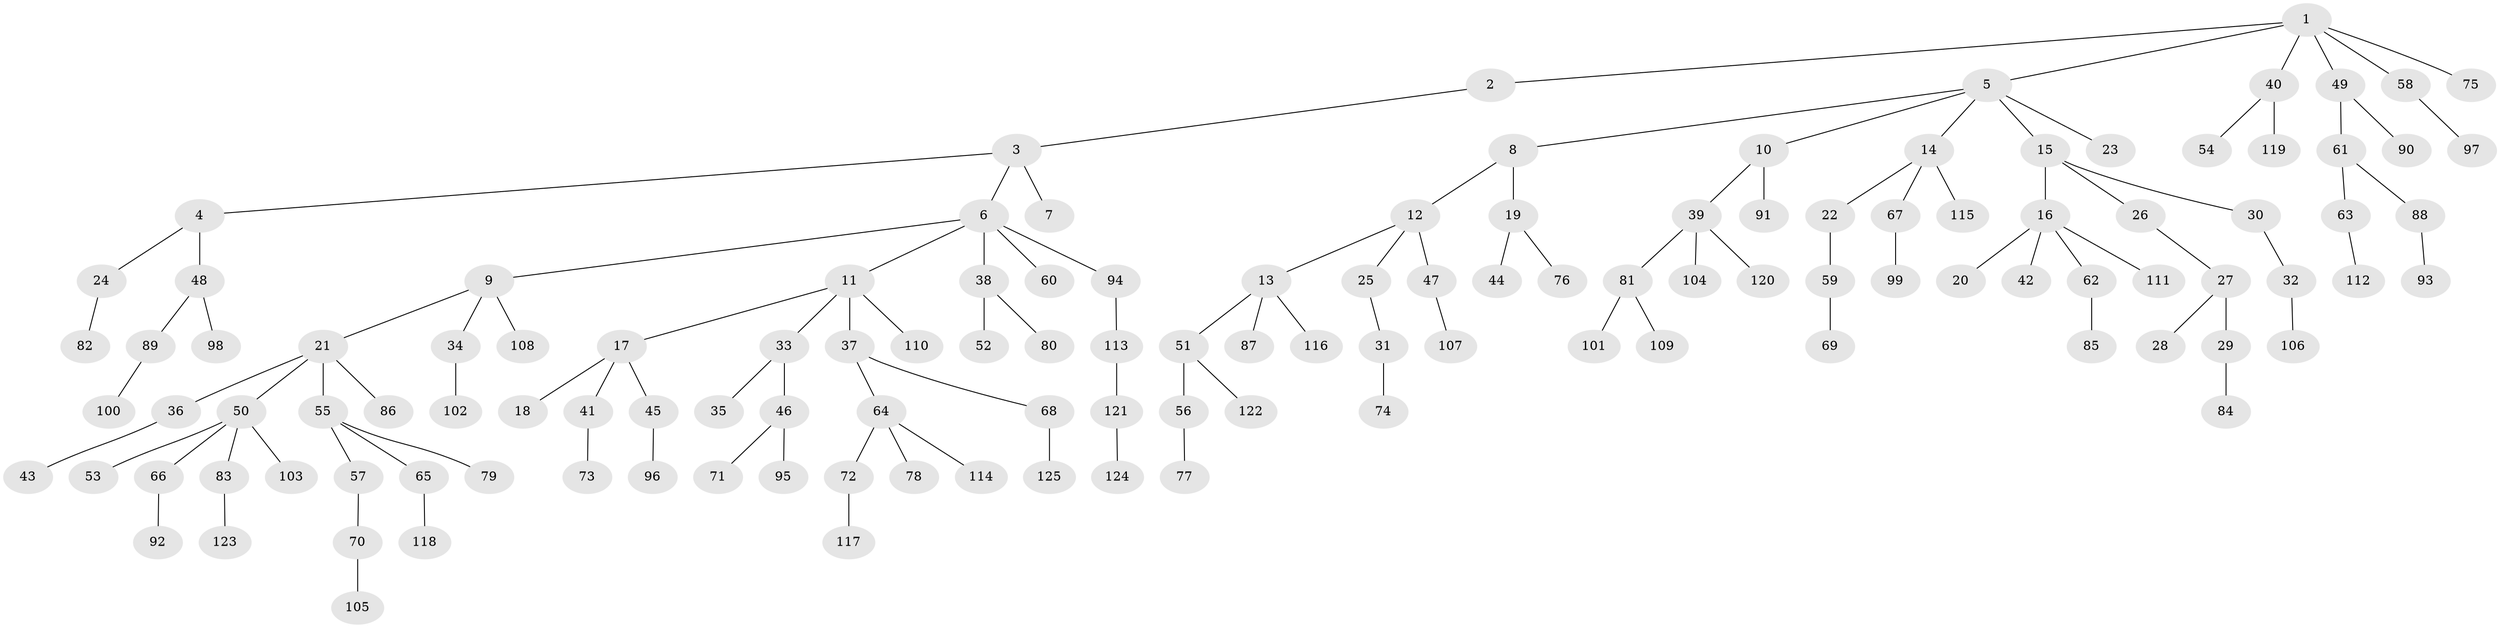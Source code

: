 // Generated by graph-tools (version 1.1) at 2025/11/02/27/25 16:11:26]
// undirected, 125 vertices, 124 edges
graph export_dot {
graph [start="1"]
  node [color=gray90,style=filled];
  1;
  2;
  3;
  4;
  5;
  6;
  7;
  8;
  9;
  10;
  11;
  12;
  13;
  14;
  15;
  16;
  17;
  18;
  19;
  20;
  21;
  22;
  23;
  24;
  25;
  26;
  27;
  28;
  29;
  30;
  31;
  32;
  33;
  34;
  35;
  36;
  37;
  38;
  39;
  40;
  41;
  42;
  43;
  44;
  45;
  46;
  47;
  48;
  49;
  50;
  51;
  52;
  53;
  54;
  55;
  56;
  57;
  58;
  59;
  60;
  61;
  62;
  63;
  64;
  65;
  66;
  67;
  68;
  69;
  70;
  71;
  72;
  73;
  74;
  75;
  76;
  77;
  78;
  79;
  80;
  81;
  82;
  83;
  84;
  85;
  86;
  87;
  88;
  89;
  90;
  91;
  92;
  93;
  94;
  95;
  96;
  97;
  98;
  99;
  100;
  101;
  102;
  103;
  104;
  105;
  106;
  107;
  108;
  109;
  110;
  111;
  112;
  113;
  114;
  115;
  116;
  117;
  118;
  119;
  120;
  121;
  122;
  123;
  124;
  125;
  1 -- 2;
  1 -- 5;
  1 -- 40;
  1 -- 49;
  1 -- 58;
  1 -- 75;
  2 -- 3;
  3 -- 4;
  3 -- 6;
  3 -- 7;
  4 -- 24;
  4 -- 48;
  5 -- 8;
  5 -- 10;
  5 -- 14;
  5 -- 15;
  5 -- 23;
  6 -- 9;
  6 -- 11;
  6 -- 38;
  6 -- 60;
  6 -- 94;
  8 -- 12;
  8 -- 19;
  9 -- 21;
  9 -- 34;
  9 -- 108;
  10 -- 39;
  10 -- 91;
  11 -- 17;
  11 -- 33;
  11 -- 37;
  11 -- 110;
  12 -- 13;
  12 -- 25;
  12 -- 47;
  13 -- 51;
  13 -- 87;
  13 -- 116;
  14 -- 22;
  14 -- 67;
  14 -- 115;
  15 -- 16;
  15 -- 26;
  15 -- 30;
  16 -- 20;
  16 -- 42;
  16 -- 62;
  16 -- 111;
  17 -- 18;
  17 -- 41;
  17 -- 45;
  19 -- 44;
  19 -- 76;
  21 -- 36;
  21 -- 50;
  21 -- 55;
  21 -- 86;
  22 -- 59;
  24 -- 82;
  25 -- 31;
  26 -- 27;
  27 -- 28;
  27 -- 29;
  29 -- 84;
  30 -- 32;
  31 -- 74;
  32 -- 106;
  33 -- 35;
  33 -- 46;
  34 -- 102;
  36 -- 43;
  37 -- 64;
  37 -- 68;
  38 -- 52;
  38 -- 80;
  39 -- 81;
  39 -- 104;
  39 -- 120;
  40 -- 54;
  40 -- 119;
  41 -- 73;
  45 -- 96;
  46 -- 71;
  46 -- 95;
  47 -- 107;
  48 -- 89;
  48 -- 98;
  49 -- 61;
  49 -- 90;
  50 -- 53;
  50 -- 66;
  50 -- 83;
  50 -- 103;
  51 -- 56;
  51 -- 122;
  55 -- 57;
  55 -- 65;
  55 -- 79;
  56 -- 77;
  57 -- 70;
  58 -- 97;
  59 -- 69;
  61 -- 63;
  61 -- 88;
  62 -- 85;
  63 -- 112;
  64 -- 72;
  64 -- 78;
  64 -- 114;
  65 -- 118;
  66 -- 92;
  67 -- 99;
  68 -- 125;
  70 -- 105;
  72 -- 117;
  81 -- 101;
  81 -- 109;
  83 -- 123;
  88 -- 93;
  89 -- 100;
  94 -- 113;
  113 -- 121;
  121 -- 124;
}
